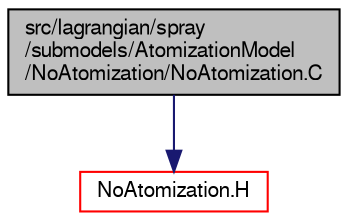 digraph "src/lagrangian/spray/submodels/AtomizationModel/NoAtomization/NoAtomization.C"
{
  bgcolor="transparent";
  edge [fontname="FreeSans",fontsize="10",labelfontname="FreeSans",labelfontsize="10"];
  node [fontname="FreeSans",fontsize="10",shape=record];
  Node0 [label="src/lagrangian/spray\l/submodels/AtomizationModel\l/NoAtomization/NoAtomization.C",height=0.2,width=0.4,color="black", fillcolor="grey75", style="filled", fontcolor="black"];
  Node0 -> Node1 [color="midnightblue",fontsize="10",style="solid",fontname="FreeSans"];
  Node1 [label="NoAtomization.H",height=0.2,width=0.4,color="red",URL="$a06728.html"];
}
